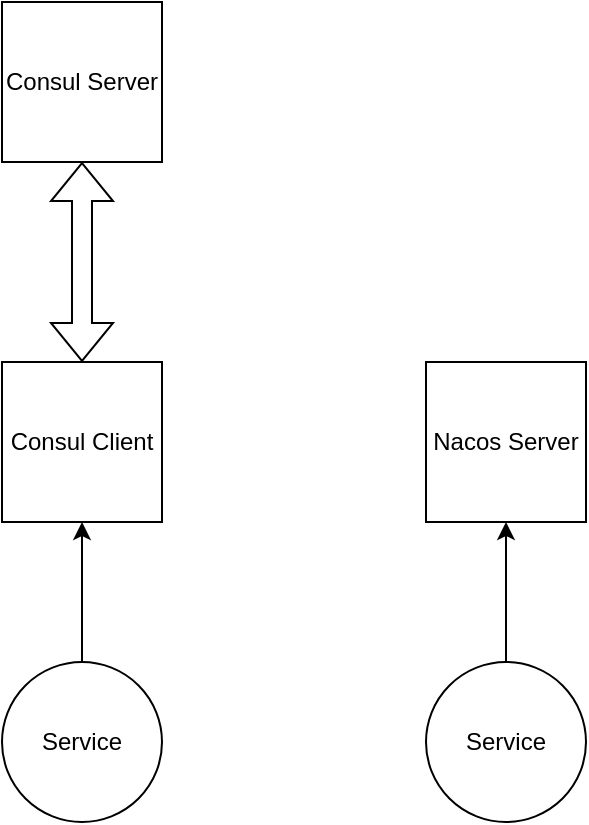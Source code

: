 <mxfile version="24.2.5" type="github">
  <diagram id="C5RBs43oDa-KdzZeNtuy" name="Page-1">
    <mxGraphModel dx="1562" dy="818" grid="1" gridSize="10" guides="1" tooltips="1" connect="1" arrows="1" fold="1" page="1" pageScale="1" pageWidth="827" pageHeight="1169" math="0" shadow="0">
      <root>
        <mxCell id="WIyWlLk6GJQsqaUBKTNV-0" />
        <mxCell id="WIyWlLk6GJQsqaUBKTNV-1" parent="WIyWlLk6GJQsqaUBKTNV-0" />
        <mxCell id="S9qsuHPM49avT5yX1lFh-6" value="Consul Server" style="whiteSpace=wrap;html=1;aspect=fixed;" vertex="1" parent="WIyWlLk6GJQsqaUBKTNV-1">
          <mxGeometry x="88" y="110" width="80" height="80" as="geometry" />
        </mxCell>
        <mxCell id="S9qsuHPM49avT5yX1lFh-7" value="Consul Client" style="whiteSpace=wrap;html=1;aspect=fixed;" vertex="1" parent="WIyWlLk6GJQsqaUBKTNV-1">
          <mxGeometry x="88" y="290" width="80" height="80" as="geometry" />
        </mxCell>
        <mxCell id="S9qsuHPM49avT5yX1lFh-9" value="" style="shape=flexArrow;endArrow=classic;startArrow=classic;html=1;rounded=0;entryX=0.5;entryY=1;entryDx=0;entryDy=0;exitX=0.5;exitY=0;exitDx=0;exitDy=0;" edge="1" parent="WIyWlLk6GJQsqaUBKTNV-1" source="S9qsuHPM49avT5yX1lFh-7" target="S9qsuHPM49avT5yX1lFh-6">
          <mxGeometry width="100" height="100" relative="1" as="geometry">
            <mxPoint x="118" y="290" as="sourcePoint" />
            <mxPoint x="218" y="190" as="targetPoint" />
          </mxGeometry>
        </mxCell>
        <mxCell id="S9qsuHPM49avT5yX1lFh-11" value="Service" style="ellipse;whiteSpace=wrap;html=1;aspect=fixed;" vertex="1" parent="WIyWlLk6GJQsqaUBKTNV-1">
          <mxGeometry x="88" y="440" width="80" height="80" as="geometry" />
        </mxCell>
        <mxCell id="S9qsuHPM49avT5yX1lFh-12" value="" style="endArrow=classic;html=1;rounded=0;entryX=0.5;entryY=1;entryDx=0;entryDy=0;exitX=0.5;exitY=0;exitDx=0;exitDy=0;" edge="1" parent="WIyWlLk6GJQsqaUBKTNV-1" source="S9qsuHPM49avT5yX1lFh-11" target="S9qsuHPM49avT5yX1lFh-7">
          <mxGeometry width="50" height="50" relative="1" as="geometry">
            <mxPoint x="388" y="420" as="sourcePoint" />
            <mxPoint x="438" y="370" as="targetPoint" />
          </mxGeometry>
        </mxCell>
        <mxCell id="S9qsuHPM49avT5yX1lFh-14" value="Nacos Server" style="whiteSpace=wrap;html=1;aspect=fixed;" vertex="1" parent="WIyWlLk6GJQsqaUBKTNV-1">
          <mxGeometry x="300" y="290" width="80" height="80" as="geometry" />
        </mxCell>
        <mxCell id="S9qsuHPM49avT5yX1lFh-16" value="Service" style="ellipse;whiteSpace=wrap;html=1;aspect=fixed;" vertex="1" parent="WIyWlLk6GJQsqaUBKTNV-1">
          <mxGeometry x="300" y="440" width="80" height="80" as="geometry" />
        </mxCell>
        <mxCell id="S9qsuHPM49avT5yX1lFh-17" value="" style="endArrow=classic;html=1;rounded=0;entryX=0.5;entryY=1;entryDx=0;entryDy=0;exitX=0.5;exitY=0;exitDx=0;exitDy=0;" edge="1" parent="WIyWlLk6GJQsqaUBKTNV-1" source="S9qsuHPM49avT5yX1lFh-16" target="S9qsuHPM49avT5yX1lFh-14">
          <mxGeometry width="50" height="50" relative="1" as="geometry">
            <mxPoint x="600" y="440" as="sourcePoint" />
            <mxPoint x="650" y="390" as="targetPoint" />
          </mxGeometry>
        </mxCell>
      </root>
    </mxGraphModel>
  </diagram>
</mxfile>
